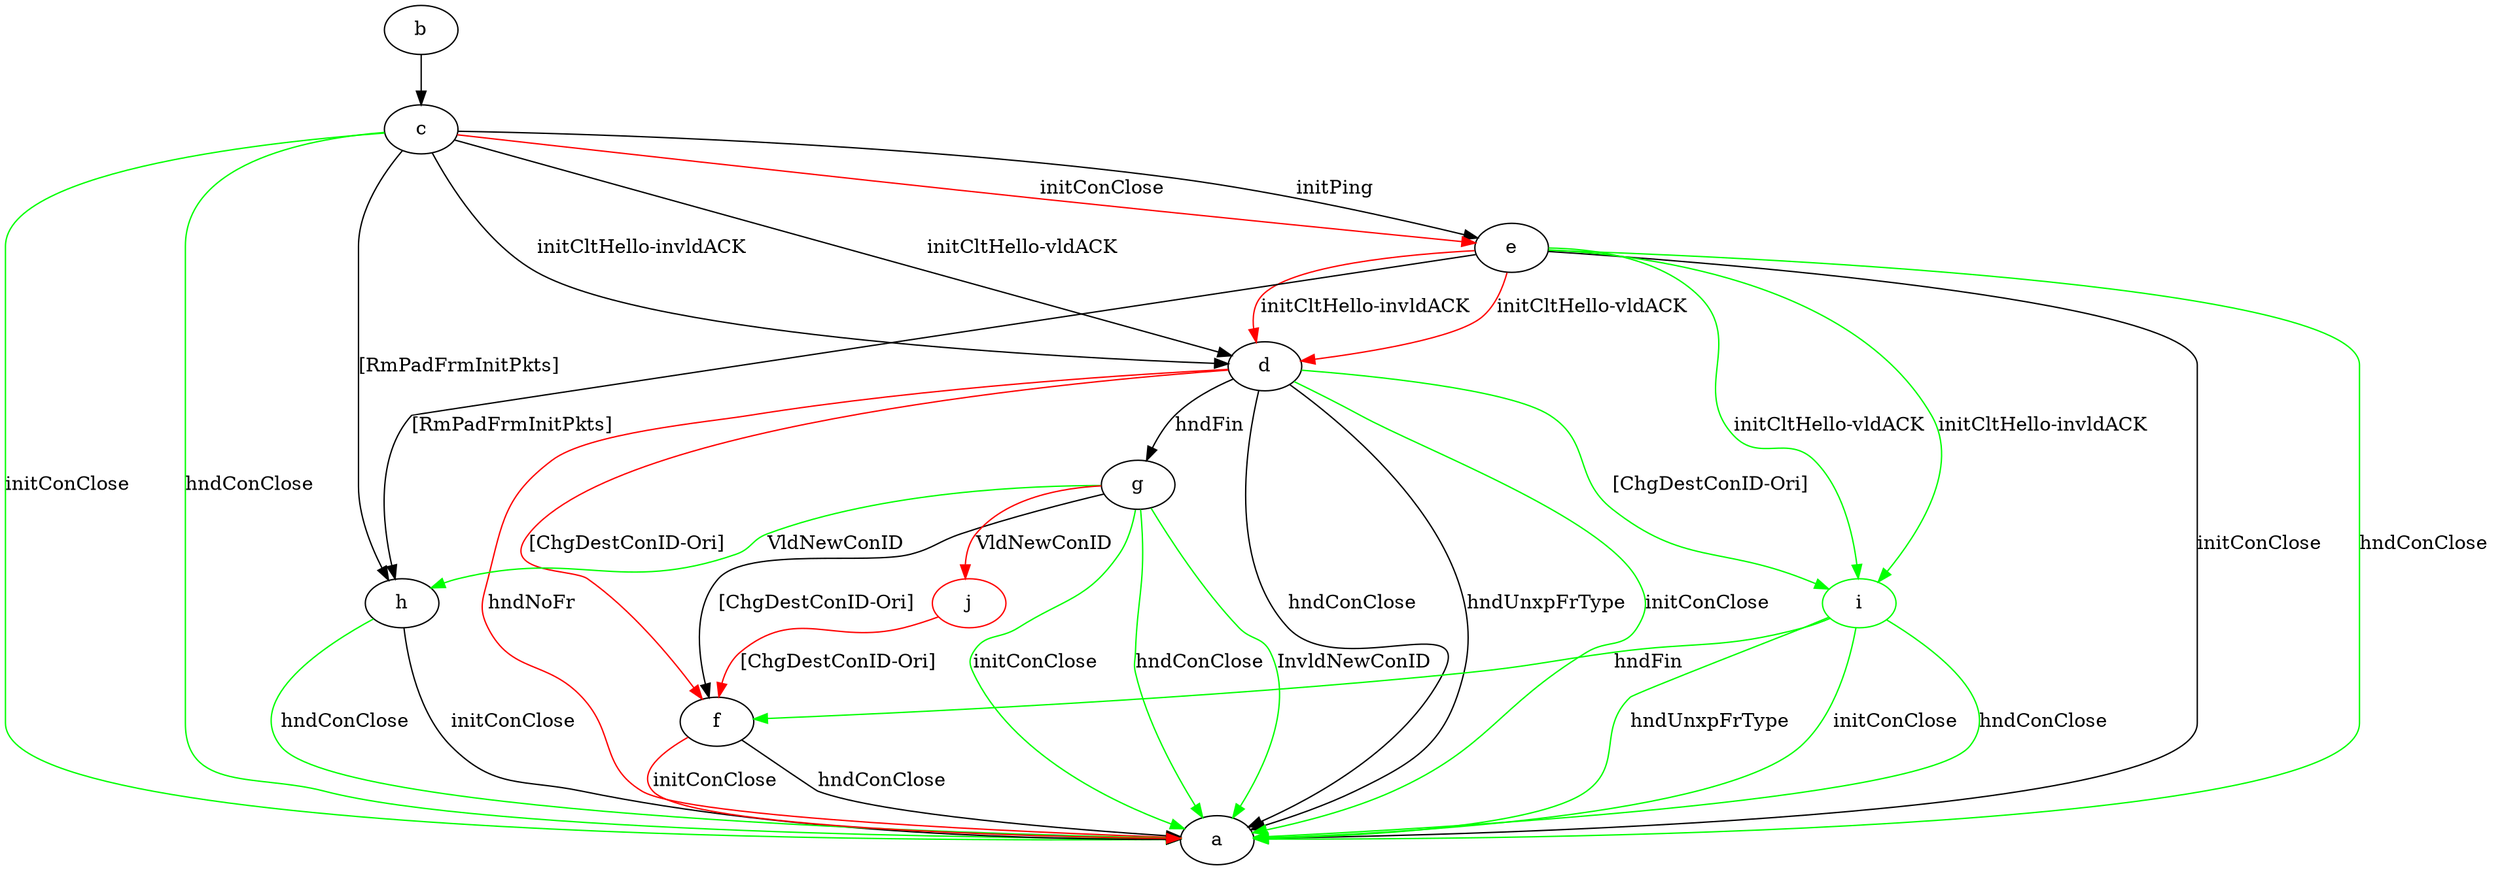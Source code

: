 digraph "" {
	b -> c	[key=0];
	c -> a	[key=0,
		color=green,
		label="initConClose "];
	c -> a	[key=1,
		color=green,
		label="hndConClose "];
	c -> d	[key=0,
		label="initCltHello-vldACK "];
	c -> d	[key=1,
		label="initCltHello-invldACK "];
	c -> e	[key=0,
		label="initPing "];
	c -> e	[key=1,
		color=red,
		label="initConClose "];
	c -> h	[key=0,
		label="[RmPadFrmInitPkts] "];
	d -> a	[key=0,
		label="hndConClose "];
	d -> a	[key=1,
		label="hndUnxpFrType "];
	d -> a	[key=2,
		color=green,
		label="initConClose "];
	d -> a	[key=3,
		color=red,
		label="hndNoFr "];
	d -> f	[key=0,
		color=red,
		label="[ChgDestConID-Ori] "];
	d -> g	[key=0,
		label="hndFin "];
	i	[color=green];
	d -> i	[key=0,
		color=green,
		label="[ChgDestConID-Ori] "];
	e -> a	[key=0,
		label="initConClose "];
	e -> a	[key=1,
		color=green,
		label="hndConClose "];
	e -> d	[key=0,
		color=red,
		label="initCltHello-vldACK "];
	e -> d	[key=1,
		color=red,
		label="initCltHello-invldACK "];
	e -> h	[key=0,
		label="[RmPadFrmInitPkts] "];
	e -> i	[key=0,
		color=green,
		label="initCltHello-vldACK "];
	e -> i	[key=1,
		color=green,
		label="initCltHello-invldACK "];
	f -> a	[key=0,
		label="hndConClose "];
	f -> a	[key=1,
		color=red,
		label="initConClose "];
	g -> a	[key=0,
		color=green,
		label="initConClose "];
	g -> a	[key=1,
		color=green,
		label="hndConClose "];
	g -> a	[key=2,
		color=green,
		label="InvldNewConID "];
	g -> f	[key=0,
		label="[ChgDestConID-Ori] "];
	g -> h	[key=0,
		color=green,
		label="VldNewConID "];
	j	[color=red];
	g -> j	[key=0,
		color=red,
		label="VldNewConID "];
	h -> a	[key=0,
		label="initConClose "];
	h -> a	[key=1,
		color=green,
		label="hndConClose "];
	i -> a	[key=0,
		color=green,
		label="initConClose "];
	i -> a	[key=1,
		color=green,
		label="hndConClose "];
	i -> a	[key=2,
		color=green,
		label="hndUnxpFrType "];
	i -> f	[key=0,
		color=green,
		label="hndFin "];
	j -> f	[key=0,
		color=red,
		label="[ChgDestConID-Ori] "];
}
